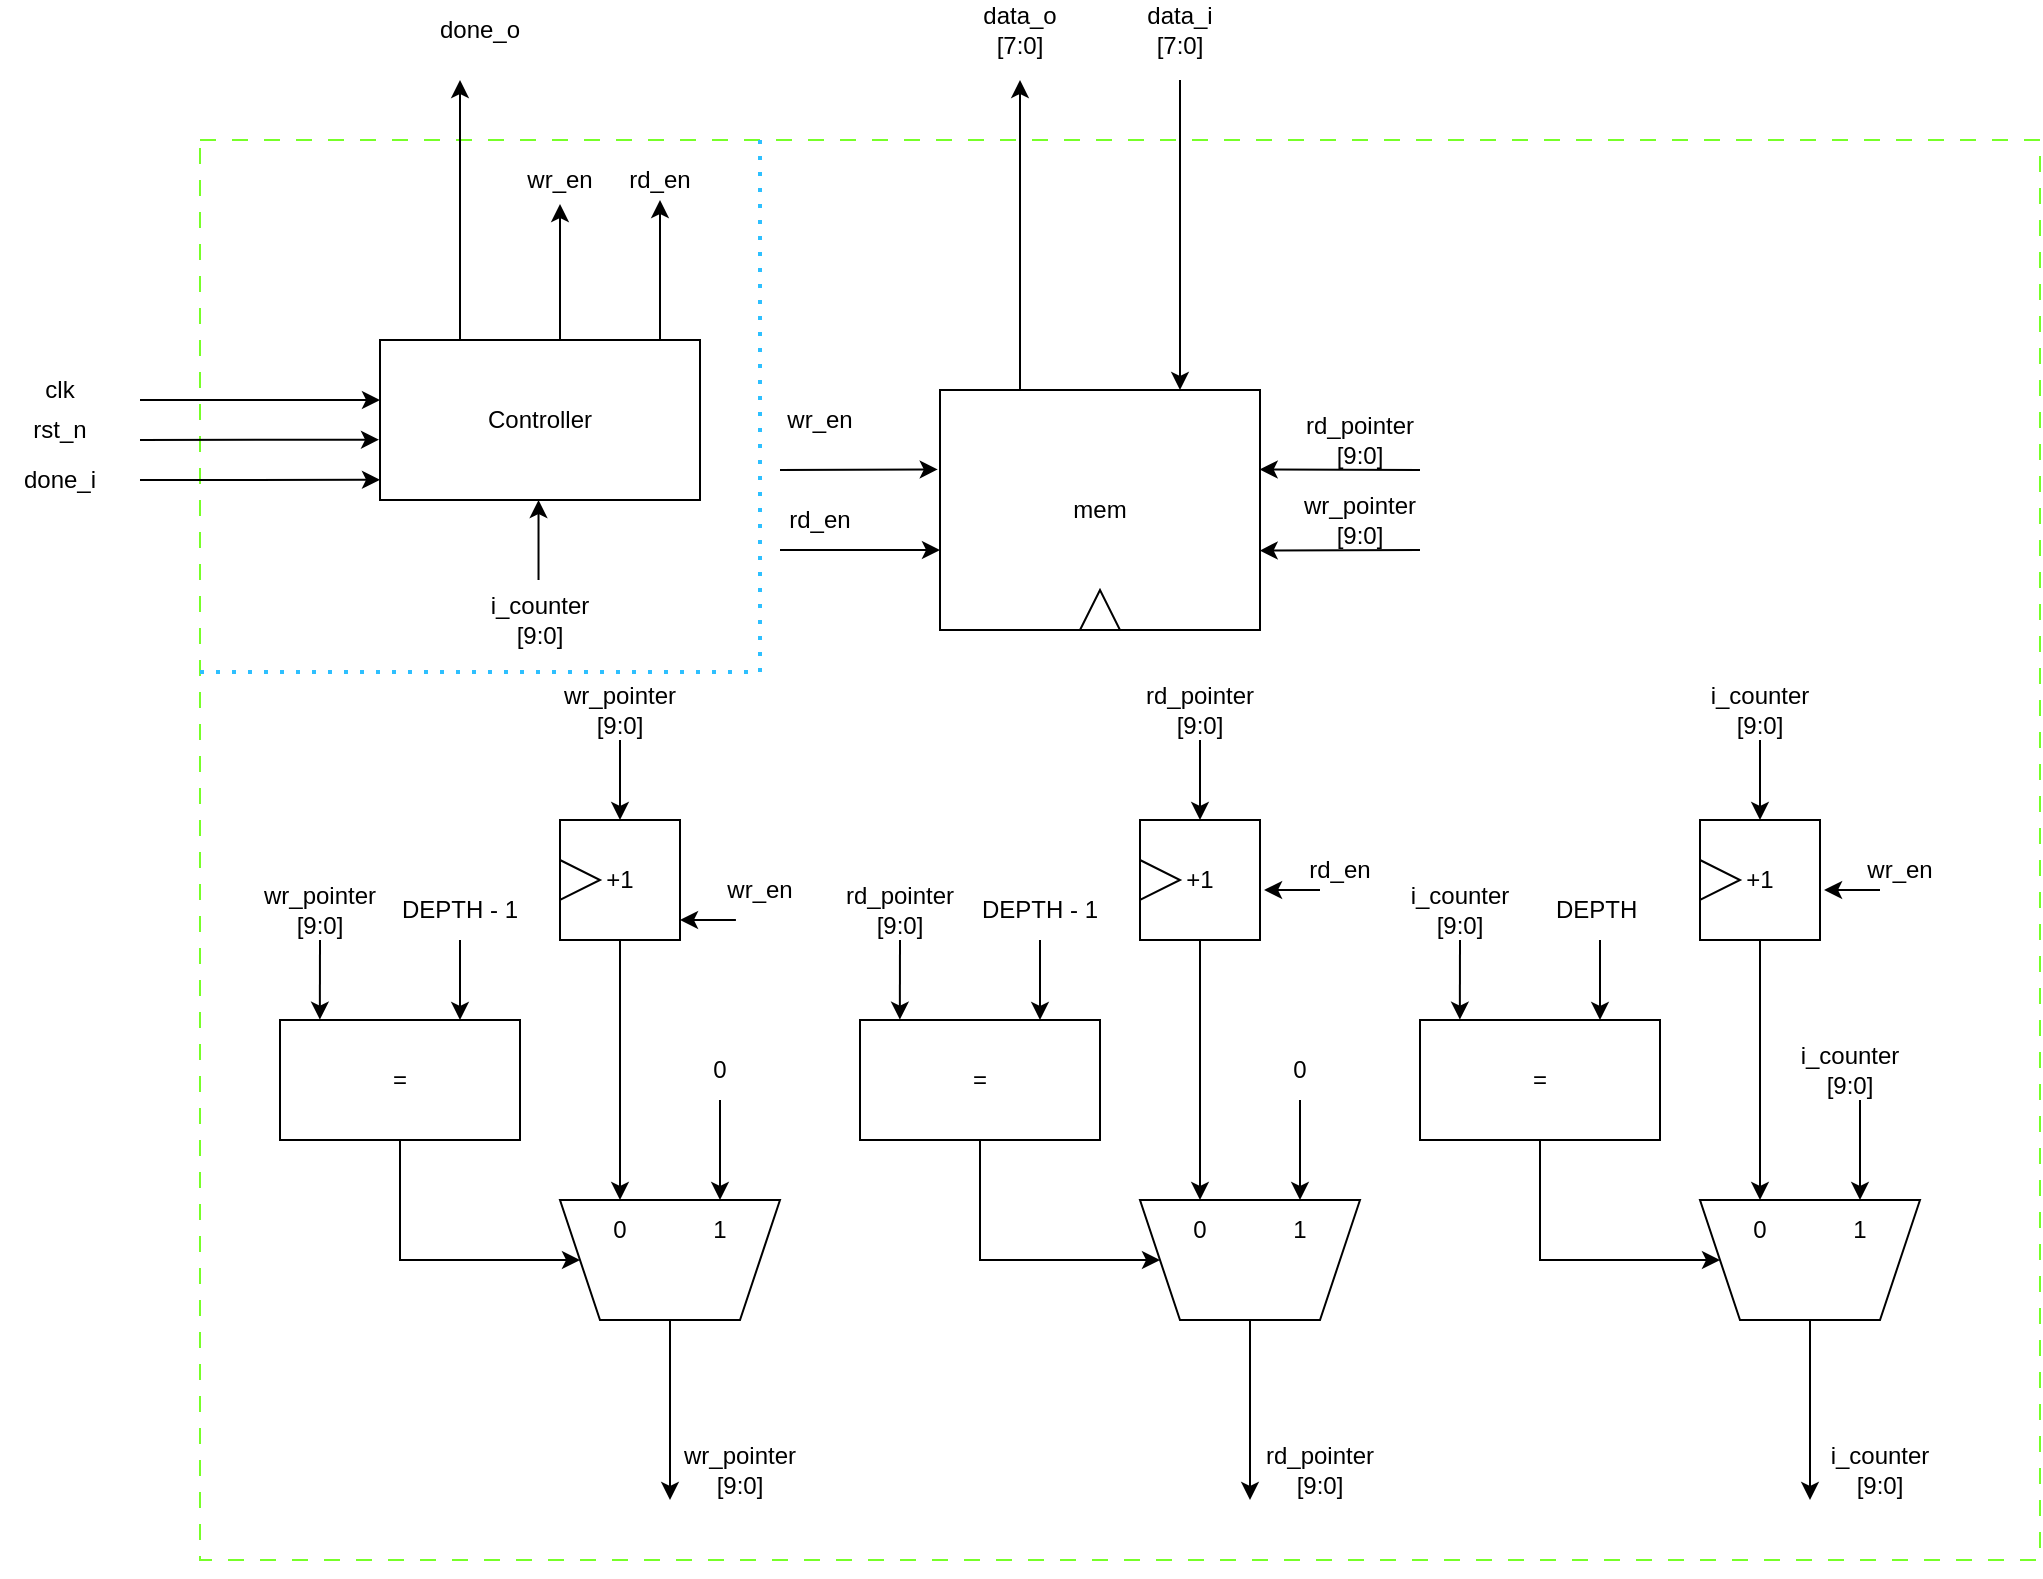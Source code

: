 <mxfile version="25.0.3">
  <diagram name="Page-1" id="U95p6Cpx4X8_NTuBjeX-">
    <mxGraphModel dx="1900" dy="530" grid="1" gridSize="10" guides="1" tooltips="1" connect="1" arrows="1" fold="1" page="1" pageScale="1" pageWidth="850" pageHeight="1100" math="0" shadow="0">
      <root>
        <mxCell id="0" />
        <mxCell id="1" parent="0" />
        <mxCell id="Qpi3XrH6rghNJpr6q4uD-12" value="" style="rounded=0;whiteSpace=wrap;html=1;strokeColor=#77FF29;dashed=1;dashPattern=8 8;" parent="1" vertex="1">
          <mxGeometry x="70" y="310" width="920" height="710" as="geometry" />
        </mxCell>
        <mxCell id="hZhW2IzUP-VDz9tQ_r6S-1" value="mem" style="rounded=0;whiteSpace=wrap;html=1;" parent="1" vertex="1">
          <mxGeometry x="440" y="435" width="160" height="120" as="geometry" />
        </mxCell>
        <mxCell id="hZhW2IzUP-VDz9tQ_r6S-6" value="" style="endArrow=classic;html=1;rounded=0;entryX=0;entryY=0.375;entryDx=0;entryDy=0;entryPerimeter=0;" parent="1" target="hZhW2IzUP-VDz9tQ_r6S-8" edge="1">
          <mxGeometry width="50" height="50" relative="1" as="geometry">
            <mxPoint x="40" y="440" as="sourcePoint" />
            <mxPoint x="160" y="440" as="targetPoint" />
          </mxGeometry>
        </mxCell>
        <mxCell id="hZhW2IzUP-VDz9tQ_r6S-8" value="Controller" style="rounded=0;whiteSpace=wrap;html=1;" parent="1" vertex="1">
          <mxGeometry x="160" y="410" width="160" height="80" as="geometry" />
        </mxCell>
        <mxCell id="hZhW2IzUP-VDz9tQ_r6S-9" value="" style="endArrow=classic;html=1;rounded=0;entryX=-0.003;entryY=0.623;entryDx=0;entryDy=0;entryPerimeter=0;" parent="1" target="hZhW2IzUP-VDz9tQ_r6S-8" edge="1">
          <mxGeometry width="50" height="50" relative="1" as="geometry">
            <mxPoint x="40" y="460" as="sourcePoint" />
            <mxPoint x="70" y="470" as="targetPoint" />
          </mxGeometry>
        </mxCell>
        <mxCell id="hZhW2IzUP-VDz9tQ_r6S-10" value="" style="endArrow=classic;html=1;rounded=0;entryX=-0.003;entryY=0.623;entryDx=0;entryDy=0;entryPerimeter=0;" parent="1" edge="1">
          <mxGeometry width="50" height="50" relative="1" as="geometry">
            <mxPoint x="40" y="480" as="sourcePoint" />
            <mxPoint x="160" y="479.89" as="targetPoint" />
          </mxGeometry>
        </mxCell>
        <mxCell id="hZhW2IzUP-VDz9tQ_r6S-11" value="clk" style="text;html=1;align=center;verticalAlign=middle;whiteSpace=wrap;rounded=0;" parent="1" vertex="1">
          <mxGeometry x="-30" y="420" width="60" height="30" as="geometry" />
        </mxCell>
        <mxCell id="hZhW2IzUP-VDz9tQ_r6S-12" value="rst_n" style="text;html=1;align=center;verticalAlign=middle;whiteSpace=wrap;rounded=0;" parent="1" vertex="1">
          <mxGeometry x="-30" y="440" width="60" height="30" as="geometry" />
        </mxCell>
        <mxCell id="hZhW2IzUP-VDz9tQ_r6S-13" value="done_i" style="text;html=1;align=center;verticalAlign=middle;whiteSpace=wrap;rounded=0;" parent="1" vertex="1">
          <mxGeometry x="-30" y="465" width="60" height="30" as="geometry" />
        </mxCell>
        <mxCell id="hZhW2IzUP-VDz9tQ_r6S-15" value="" style="endArrow=classic;html=1;rounded=0;exitX=0.875;exitY=0;exitDx=0;exitDy=0;exitPerimeter=0;" parent="1" source="hZhW2IzUP-VDz9tQ_r6S-8" edge="1">
          <mxGeometry width="50" height="50" relative="1" as="geometry">
            <mxPoint x="300" y="408" as="sourcePoint" />
            <mxPoint x="300" y="340" as="targetPoint" />
          </mxGeometry>
        </mxCell>
        <mxCell id="hZhW2IzUP-VDz9tQ_r6S-16" value="" style="endArrow=classic;html=1;rounded=0;exitX=0.877;exitY=-0.024;exitDx=0;exitDy=0;exitPerimeter=0;" parent="1" edge="1">
          <mxGeometry width="50" height="50" relative="1" as="geometry">
            <mxPoint x="250" y="410" as="sourcePoint" />
            <mxPoint x="250" y="342" as="targetPoint" />
          </mxGeometry>
        </mxCell>
        <mxCell id="hZhW2IzUP-VDz9tQ_r6S-17" value="" style="endArrow=classic;html=1;rounded=0;exitX=0.877;exitY=-0.024;exitDx=0;exitDy=0;exitPerimeter=0;" parent="1" edge="1">
          <mxGeometry width="50" height="50" relative="1" as="geometry">
            <mxPoint x="200" y="410" as="sourcePoint" />
            <mxPoint x="200" y="280" as="targetPoint" />
          </mxGeometry>
        </mxCell>
        <mxCell id="hZhW2IzUP-VDz9tQ_r6S-18" value="done_o" style="text;html=1;align=center;verticalAlign=middle;whiteSpace=wrap;rounded=0;" parent="1" vertex="1">
          <mxGeometry x="180" y="240" width="60" height="30" as="geometry" />
        </mxCell>
        <mxCell id="hZhW2IzUP-VDz9tQ_r6S-19" value="wr_en" style="text;html=1;align=center;verticalAlign=middle;whiteSpace=wrap;rounded=0;" parent="1" vertex="1">
          <mxGeometry x="220" y="320" width="60" height="20" as="geometry" />
        </mxCell>
        <mxCell id="hZhW2IzUP-VDz9tQ_r6S-20" value="rd_en" style="text;html=1;align=center;verticalAlign=middle;whiteSpace=wrap;rounded=0;" parent="1" vertex="1">
          <mxGeometry x="270" y="320" width="60" height="20" as="geometry" />
        </mxCell>
        <mxCell id="hZhW2IzUP-VDz9tQ_r6S-21" value="" style="endArrow=classic;html=1;rounded=0;entryX=0.75;entryY=0;entryDx=0;entryDy=0;" parent="1" target="hZhW2IzUP-VDz9tQ_r6S-1" edge="1">
          <mxGeometry width="50" height="50" relative="1" as="geometry">
            <mxPoint x="560" y="280" as="sourcePoint" />
            <mxPoint x="532.381" y="235.003" as="targetPoint" />
          </mxGeometry>
        </mxCell>
        <mxCell id="hZhW2IzUP-VDz9tQ_r6S-22" value="data_i [7:0]" style="text;html=1;align=center;verticalAlign=middle;whiteSpace=wrap;rounded=0;" parent="1" vertex="1">
          <mxGeometry x="530" y="240" width="60" height="30" as="geometry" />
        </mxCell>
        <mxCell id="hZhW2IzUP-VDz9tQ_r6S-24" value="" style="endArrow=classic;html=1;rounded=0;entryX=-0.007;entryY=0.331;entryDx=0;entryDy=0;entryPerimeter=0;" parent="1" target="hZhW2IzUP-VDz9tQ_r6S-1" edge="1">
          <mxGeometry width="50" height="50" relative="1" as="geometry">
            <mxPoint x="360" y="475" as="sourcePoint" />
            <mxPoint x="430" y="420" as="targetPoint" />
          </mxGeometry>
        </mxCell>
        <mxCell id="hZhW2IzUP-VDz9tQ_r6S-25" value="wr_en" style="text;html=1;align=center;verticalAlign=middle;whiteSpace=wrap;rounded=0;" parent="1" vertex="1">
          <mxGeometry x="350" y="435" width="60" height="30" as="geometry" />
        </mxCell>
        <mxCell id="hZhW2IzUP-VDz9tQ_r6S-26" value="" style="endArrow=classic;html=1;rounded=0;" parent="1" edge="1">
          <mxGeometry width="50" height="50" relative="1" as="geometry">
            <mxPoint x="360" y="515" as="sourcePoint" />
            <mxPoint x="440" y="515" as="targetPoint" />
          </mxGeometry>
        </mxCell>
        <mxCell id="hZhW2IzUP-VDz9tQ_r6S-27" value="rd_en" style="text;html=1;align=center;verticalAlign=middle;whiteSpace=wrap;rounded=0;" parent="1" vertex="1">
          <mxGeometry x="350" y="485" width="60" height="30" as="geometry" />
        </mxCell>
        <mxCell id="hZhW2IzUP-VDz9tQ_r6S-30" value="" style="endArrow=classic;html=1;rounded=0;entryX=0.999;entryY=0.331;entryDx=0;entryDy=0;entryPerimeter=0;" parent="1" target="hZhW2IzUP-VDz9tQ_r6S-1" edge="1">
          <mxGeometry width="50" height="50" relative="1" as="geometry">
            <mxPoint x="680" y="475" as="sourcePoint" />
            <mxPoint x="600" y="477" as="targetPoint" />
          </mxGeometry>
        </mxCell>
        <mxCell id="hZhW2IzUP-VDz9tQ_r6S-31" value="rd_pointer [9:0]" style="text;html=1;align=center;verticalAlign=middle;whiteSpace=wrap;rounded=0;" parent="1" vertex="1">
          <mxGeometry x="620" y="445" width="60" height="30" as="geometry" />
        </mxCell>
        <mxCell id="hZhW2IzUP-VDz9tQ_r6S-32" value="" style="endArrow=classic;html=1;rounded=0;entryX=0.999;entryY=0.669;entryDx=0;entryDy=0;entryPerimeter=0;" parent="1" target="hZhW2IzUP-VDz9tQ_r6S-1" edge="1">
          <mxGeometry width="50" height="50" relative="1" as="geometry">
            <mxPoint x="680" y="515" as="sourcePoint" />
            <mxPoint x="710" y="535" as="targetPoint" />
          </mxGeometry>
        </mxCell>
        <mxCell id="hZhW2IzUP-VDz9tQ_r6S-33" value="wr_pointer [9:0]" style="text;html=1;align=center;verticalAlign=middle;whiteSpace=wrap;rounded=0;" parent="1" vertex="1">
          <mxGeometry x="620" y="485" width="60" height="30" as="geometry" />
        </mxCell>
        <mxCell id="hZhW2IzUP-VDz9tQ_r6S-37" value="=" style="rounded=0;whiteSpace=wrap;html=1;" parent="1" vertex="1">
          <mxGeometry x="110" y="750" width="120" height="60" as="geometry" />
        </mxCell>
        <mxCell id="hZhW2IzUP-VDz9tQ_r6S-38" value="" style="endArrow=classic;html=1;rounded=0;entryX=0.166;entryY=-0.003;entryDx=0;entryDy=0;entryPerimeter=0;" parent="1" target="hZhW2IzUP-VDz9tQ_r6S-37" edge="1">
          <mxGeometry width="50" height="50" relative="1" as="geometry">
            <mxPoint x="130" y="710" as="sourcePoint" />
            <mxPoint x="140" y="670" as="targetPoint" />
          </mxGeometry>
        </mxCell>
        <mxCell id="hZhW2IzUP-VDz9tQ_r6S-39" value="wr_pointer [9:0]" style="text;html=1;align=center;verticalAlign=middle;whiteSpace=wrap;rounded=0;" parent="1" vertex="1">
          <mxGeometry x="100" y="680" width="60" height="30" as="geometry" />
        </mxCell>
        <mxCell id="hZhW2IzUP-VDz9tQ_r6S-41" value="" style="endArrow=classic;html=1;rounded=0;entryX=0.166;entryY=-0.003;entryDx=0;entryDy=0;entryPerimeter=0;" parent="1" edge="1">
          <mxGeometry width="50" height="50" relative="1" as="geometry">
            <mxPoint x="200" y="710" as="sourcePoint" />
            <mxPoint x="200" y="750" as="targetPoint" />
          </mxGeometry>
        </mxCell>
        <mxCell id="hZhW2IzUP-VDz9tQ_r6S-42" value="DEPTH - 1" style="text;html=1;align=center;verticalAlign=middle;whiteSpace=wrap;rounded=0;" parent="1" vertex="1">
          <mxGeometry x="170" y="680" width="60" height="30" as="geometry" />
        </mxCell>
        <mxCell id="hZhW2IzUP-VDz9tQ_r6S-43" value="" style="endArrow=classic;html=1;rounded=0;exitX=0.5;exitY=1;exitDx=0;exitDy=0;entryX=1;entryY=0.5;entryDx=0;entryDy=0;" parent="1" source="hZhW2IzUP-VDz9tQ_r6S-37" target="hZhW2IzUP-VDz9tQ_r6S-48" edge="1">
          <mxGeometry width="50" height="50" relative="1" as="geometry">
            <mxPoint x="160" y="870" as="sourcePoint" />
            <mxPoint x="170" y="860" as="targetPoint" />
            <Array as="points">
              <mxPoint x="170" y="870" />
            </Array>
          </mxGeometry>
        </mxCell>
        <mxCell id="hZhW2IzUP-VDz9tQ_r6S-44" value="" style="triangle;whiteSpace=wrap;html=1;direction=north;" parent="1" vertex="1">
          <mxGeometry x="510" y="535" width="20" height="20" as="geometry" />
        </mxCell>
        <mxCell id="hZhW2IzUP-VDz9tQ_r6S-48" value="" style="shape=trapezoid;perimeter=trapezoidPerimeter;whiteSpace=wrap;html=1;fixedSize=1;rotation=180;" parent="1" vertex="1">
          <mxGeometry x="250" y="840" width="110" height="60" as="geometry" />
        </mxCell>
        <mxCell id="hZhW2IzUP-VDz9tQ_r6S-49" value="0" style="text;html=1;align=center;verticalAlign=middle;whiteSpace=wrap;rounded=0;" parent="1" vertex="1">
          <mxGeometry x="250" y="840" width="60" height="30" as="geometry" />
        </mxCell>
        <mxCell id="hZhW2IzUP-VDz9tQ_r6S-50" value="1" style="text;html=1;align=center;verticalAlign=middle;whiteSpace=wrap;rounded=0;" parent="1" vertex="1">
          <mxGeometry x="300" y="840" width="60" height="30" as="geometry" />
        </mxCell>
        <mxCell id="hZhW2IzUP-VDz9tQ_r6S-51" value="" style="endArrow=classic;html=1;rounded=0;entryX=0.5;entryY=0;entryDx=0;entryDy=0;" parent="1" target="hZhW2IzUP-VDz9tQ_r6S-50" edge="1">
          <mxGeometry width="50" height="50" relative="1" as="geometry">
            <mxPoint x="330" y="790" as="sourcePoint" />
            <mxPoint x="400" y="755" as="targetPoint" />
          </mxGeometry>
        </mxCell>
        <mxCell id="hZhW2IzUP-VDz9tQ_r6S-52" value="" style="endArrow=classic;html=1;rounded=0;entryX=0.5;entryY=0;entryDx=0;entryDy=0;exitX=0.5;exitY=1;exitDx=0;exitDy=0;" parent="1" source="hZhW2IzUP-VDz9tQ_r6S-55" target="hZhW2IzUP-VDz9tQ_r6S-49" edge="1">
          <mxGeometry width="50" height="50" relative="1" as="geometry">
            <mxPoint x="270" y="710" as="sourcePoint" />
            <mxPoint x="295" y="720" as="targetPoint" />
          </mxGeometry>
        </mxCell>
        <mxCell id="hZhW2IzUP-VDz9tQ_r6S-53" value="0" style="text;html=1;align=center;verticalAlign=middle;whiteSpace=wrap;rounded=0;" parent="1" vertex="1">
          <mxGeometry x="300" y="760" width="60" height="30" as="geometry" />
        </mxCell>
        <mxCell id="hZhW2IzUP-VDz9tQ_r6S-54" value="" style="endArrow=classic;html=1;rounded=0;exitX=0.5;exitY=0;exitDx=0;exitDy=0;" parent="1" source="hZhW2IzUP-VDz9tQ_r6S-48" edge="1">
          <mxGeometry width="50" height="50" relative="1" as="geometry">
            <mxPoint x="330" y="990" as="sourcePoint" />
            <mxPoint x="305" y="990" as="targetPoint" />
          </mxGeometry>
        </mxCell>
        <mxCell id="hZhW2IzUP-VDz9tQ_r6S-55" value="+1" style="rounded=0;whiteSpace=wrap;html=1;" parent="1" vertex="1">
          <mxGeometry x="250" y="650" width="60" height="60" as="geometry" />
        </mxCell>
        <mxCell id="hZhW2IzUP-VDz9tQ_r6S-56" value="" style="triangle;whiteSpace=wrap;html=1;" parent="1" vertex="1">
          <mxGeometry x="250" y="670" width="20" height="20" as="geometry" />
        </mxCell>
        <mxCell id="hZhW2IzUP-VDz9tQ_r6S-57" value="" style="endArrow=classic;html=1;rounded=0;entryX=1.034;entryY=0.583;entryDx=0;entryDy=0;entryPerimeter=0;" parent="1" edge="1">
          <mxGeometry width="50" height="50" relative="1" as="geometry">
            <mxPoint x="337.96" y="700.02" as="sourcePoint" />
            <mxPoint x="310.0" y="700" as="targetPoint" />
          </mxGeometry>
        </mxCell>
        <mxCell id="hZhW2IzUP-VDz9tQ_r6S-58" value="wr_en" style="text;html=1;align=center;verticalAlign=middle;whiteSpace=wrap;rounded=0;" parent="1" vertex="1">
          <mxGeometry x="320" y="670" width="60" height="30" as="geometry" />
        </mxCell>
        <mxCell id="hZhW2IzUP-VDz9tQ_r6S-60" value="" style="endArrow=classic;html=1;rounded=0;entryX=0.166;entryY=-0.003;entryDx=0;entryDy=0;entryPerimeter=0;" parent="1" edge="1">
          <mxGeometry width="50" height="50" relative="1" as="geometry">
            <mxPoint x="280" y="610" as="sourcePoint" />
            <mxPoint x="280" y="650" as="targetPoint" />
          </mxGeometry>
        </mxCell>
        <mxCell id="hZhW2IzUP-VDz9tQ_r6S-61" value="wr_pointer [9:0]" style="text;html=1;align=center;verticalAlign=middle;whiteSpace=wrap;rounded=0;" parent="1" vertex="1">
          <mxGeometry x="250" y="580" width="60" height="30" as="geometry" />
        </mxCell>
        <mxCell id="hZhW2IzUP-VDz9tQ_r6S-63" value="wr_pointer [9:0]" style="text;html=1;align=center;verticalAlign=middle;whiteSpace=wrap;rounded=0;" parent="1" vertex="1">
          <mxGeometry x="310" y="960" width="60" height="30" as="geometry" />
        </mxCell>
        <mxCell id="hZhW2IzUP-VDz9tQ_r6S-64" value="=" style="rounded=0;whiteSpace=wrap;html=1;" parent="1" vertex="1">
          <mxGeometry x="400" y="750" width="120" height="60" as="geometry" />
        </mxCell>
        <mxCell id="hZhW2IzUP-VDz9tQ_r6S-65" value="" style="endArrow=classic;html=1;rounded=0;entryX=0.166;entryY=-0.003;entryDx=0;entryDy=0;entryPerimeter=0;" parent="1" target="hZhW2IzUP-VDz9tQ_r6S-64" edge="1">
          <mxGeometry width="50" height="50" relative="1" as="geometry">
            <mxPoint x="420" y="710" as="sourcePoint" />
            <mxPoint x="430" y="670" as="targetPoint" />
          </mxGeometry>
        </mxCell>
        <mxCell id="hZhW2IzUP-VDz9tQ_r6S-66" value="rd_pointer [9:0]" style="text;html=1;align=center;verticalAlign=middle;whiteSpace=wrap;rounded=0;" parent="1" vertex="1">
          <mxGeometry x="390" y="680" width="60" height="30" as="geometry" />
        </mxCell>
        <mxCell id="hZhW2IzUP-VDz9tQ_r6S-67" value="" style="endArrow=classic;html=1;rounded=0;entryX=0.166;entryY=-0.003;entryDx=0;entryDy=0;entryPerimeter=0;" parent="1" edge="1">
          <mxGeometry width="50" height="50" relative="1" as="geometry">
            <mxPoint x="490" y="710" as="sourcePoint" />
            <mxPoint x="490" y="750" as="targetPoint" />
          </mxGeometry>
        </mxCell>
        <mxCell id="hZhW2IzUP-VDz9tQ_r6S-68" value="DEPTH - 1" style="text;html=1;align=center;verticalAlign=middle;whiteSpace=wrap;rounded=0;" parent="1" vertex="1">
          <mxGeometry x="460" y="680" width="60" height="30" as="geometry" />
        </mxCell>
        <mxCell id="hZhW2IzUP-VDz9tQ_r6S-69" value="" style="endArrow=classic;html=1;rounded=0;exitX=0.5;exitY=1;exitDx=0;exitDy=0;entryX=1;entryY=0.5;entryDx=0;entryDy=0;" parent="1" source="hZhW2IzUP-VDz9tQ_r6S-64" target="hZhW2IzUP-VDz9tQ_r6S-70" edge="1">
          <mxGeometry width="50" height="50" relative="1" as="geometry">
            <mxPoint x="450" y="870" as="sourcePoint" />
            <mxPoint x="460" y="860" as="targetPoint" />
            <Array as="points">
              <mxPoint x="460" y="870" />
            </Array>
          </mxGeometry>
        </mxCell>
        <mxCell id="hZhW2IzUP-VDz9tQ_r6S-70" value="" style="shape=trapezoid;perimeter=trapezoidPerimeter;whiteSpace=wrap;html=1;fixedSize=1;rotation=180;" parent="1" vertex="1">
          <mxGeometry x="540" y="840" width="110" height="60" as="geometry" />
        </mxCell>
        <mxCell id="hZhW2IzUP-VDz9tQ_r6S-71" value="0" style="text;html=1;align=center;verticalAlign=middle;whiteSpace=wrap;rounded=0;" parent="1" vertex="1">
          <mxGeometry x="540" y="840" width="60" height="30" as="geometry" />
        </mxCell>
        <mxCell id="hZhW2IzUP-VDz9tQ_r6S-72" value="1" style="text;html=1;align=center;verticalAlign=middle;whiteSpace=wrap;rounded=0;" parent="1" vertex="1">
          <mxGeometry x="590" y="840" width="60" height="30" as="geometry" />
        </mxCell>
        <mxCell id="hZhW2IzUP-VDz9tQ_r6S-73" value="" style="endArrow=classic;html=1;rounded=0;entryX=0.5;entryY=0;entryDx=0;entryDy=0;" parent="1" target="hZhW2IzUP-VDz9tQ_r6S-72" edge="1">
          <mxGeometry width="50" height="50" relative="1" as="geometry">
            <mxPoint x="620" y="790" as="sourcePoint" />
            <mxPoint x="690" y="755" as="targetPoint" />
          </mxGeometry>
        </mxCell>
        <mxCell id="hZhW2IzUP-VDz9tQ_r6S-74" value="" style="endArrow=classic;html=1;rounded=0;entryX=0.5;entryY=0;entryDx=0;entryDy=0;exitX=0.5;exitY=1;exitDx=0;exitDy=0;" parent="1" source="hZhW2IzUP-VDz9tQ_r6S-77" target="hZhW2IzUP-VDz9tQ_r6S-71" edge="1">
          <mxGeometry width="50" height="50" relative="1" as="geometry">
            <mxPoint x="560" y="710" as="sourcePoint" />
            <mxPoint x="585" y="720" as="targetPoint" />
          </mxGeometry>
        </mxCell>
        <mxCell id="hZhW2IzUP-VDz9tQ_r6S-75" value="0" style="text;html=1;align=center;verticalAlign=middle;whiteSpace=wrap;rounded=0;" parent="1" vertex="1">
          <mxGeometry x="590" y="760" width="60" height="30" as="geometry" />
        </mxCell>
        <mxCell id="hZhW2IzUP-VDz9tQ_r6S-76" value="" style="endArrow=classic;html=1;rounded=0;exitX=0.5;exitY=0;exitDx=0;exitDy=0;" parent="1" source="hZhW2IzUP-VDz9tQ_r6S-70" edge="1">
          <mxGeometry width="50" height="50" relative="1" as="geometry">
            <mxPoint x="620" y="990" as="sourcePoint" />
            <mxPoint x="595" y="990" as="targetPoint" />
          </mxGeometry>
        </mxCell>
        <mxCell id="hZhW2IzUP-VDz9tQ_r6S-77" value="+1" style="rounded=0;whiteSpace=wrap;html=1;" parent="1" vertex="1">
          <mxGeometry x="540" y="650" width="60" height="60" as="geometry" />
        </mxCell>
        <mxCell id="hZhW2IzUP-VDz9tQ_r6S-78" value="" style="triangle;whiteSpace=wrap;html=1;" parent="1" vertex="1">
          <mxGeometry x="540" y="670" width="20" height="20" as="geometry" />
        </mxCell>
        <mxCell id="hZhW2IzUP-VDz9tQ_r6S-79" value="" style="endArrow=classic;html=1;rounded=0;entryX=1.034;entryY=0.583;entryDx=0;entryDy=0;entryPerimeter=0;" parent="1" target="hZhW2IzUP-VDz9tQ_r6S-77" edge="1">
          <mxGeometry width="50" height="50" relative="1" as="geometry">
            <mxPoint x="630" y="685" as="sourcePoint" />
            <mxPoint x="680" y="680" as="targetPoint" />
          </mxGeometry>
        </mxCell>
        <mxCell id="hZhW2IzUP-VDz9tQ_r6S-80" value="rd_en" style="text;html=1;align=center;verticalAlign=middle;whiteSpace=wrap;rounded=0;" parent="1" vertex="1">
          <mxGeometry x="610" y="660" width="60" height="30" as="geometry" />
        </mxCell>
        <mxCell id="hZhW2IzUP-VDz9tQ_r6S-81" value="" style="endArrow=classic;html=1;rounded=0;entryX=0.166;entryY=-0.003;entryDx=0;entryDy=0;entryPerimeter=0;" parent="1" edge="1">
          <mxGeometry width="50" height="50" relative="1" as="geometry">
            <mxPoint x="570" y="610" as="sourcePoint" />
            <mxPoint x="570" y="650" as="targetPoint" />
          </mxGeometry>
        </mxCell>
        <mxCell id="hZhW2IzUP-VDz9tQ_r6S-82" value="rd_pointer [9:0]" style="text;html=1;align=center;verticalAlign=middle;whiteSpace=wrap;rounded=0;" parent="1" vertex="1">
          <mxGeometry x="540" y="580" width="60" height="30" as="geometry" />
        </mxCell>
        <mxCell id="hZhW2IzUP-VDz9tQ_r6S-83" value="rd_pointer [9:0]" style="text;html=1;align=center;verticalAlign=middle;whiteSpace=wrap;rounded=0;" parent="1" vertex="1">
          <mxGeometry x="600" y="960" width="60" height="30" as="geometry" />
        </mxCell>
        <mxCell id="hZhW2IzUP-VDz9tQ_r6S-85" value="" style="endArrow=none;dashed=1;html=1;dashPattern=1 3;strokeWidth=2;rounded=0;strokeColor=#2EC0FF;" parent="1" edge="1">
          <mxGeometry width="50" height="50" relative="1" as="geometry">
            <mxPoint x="70" y="576" as="sourcePoint" />
            <mxPoint x="350" y="310" as="targetPoint" />
            <Array as="points">
              <mxPoint x="350" y="576" />
            </Array>
          </mxGeometry>
        </mxCell>
        <mxCell id="hZhW2IzUP-VDz9tQ_r6S-86" value="" style="endArrow=classic;html=1;rounded=0;exitX=0.25;exitY=0;exitDx=0;exitDy=0;" parent="1" source="hZhW2IzUP-VDz9tQ_r6S-1" edge="1">
          <mxGeometry width="50" height="50" relative="1" as="geometry">
            <mxPoint x="496" y="435.0" as="sourcePoint" />
            <mxPoint x="480" y="280" as="targetPoint" />
          </mxGeometry>
        </mxCell>
        <mxCell id="hZhW2IzUP-VDz9tQ_r6S-87" value="data_o [7:0]" style="text;html=1;align=center;verticalAlign=middle;whiteSpace=wrap;rounded=0;" parent="1" vertex="1">
          <mxGeometry x="450" y="240" width="60" height="30" as="geometry" />
        </mxCell>
        <mxCell id="hZhW2IzUP-VDz9tQ_r6S-90" value="" style="endArrow=classic;html=1;rounded=0;" parent="1" edge="1">
          <mxGeometry width="50" height="50" relative="1" as="geometry">
            <mxPoint x="239.26" y="530" as="sourcePoint" />
            <mxPoint x="239.26" y="490" as="targetPoint" />
          </mxGeometry>
        </mxCell>
        <mxCell id="hZhW2IzUP-VDz9tQ_r6S-94" value="=" style="rounded=0;whiteSpace=wrap;html=1;" parent="1" vertex="1">
          <mxGeometry x="680" y="750" width="120" height="60" as="geometry" />
        </mxCell>
        <mxCell id="hZhW2IzUP-VDz9tQ_r6S-95" value="" style="endArrow=classic;html=1;rounded=0;entryX=0.166;entryY=-0.003;entryDx=0;entryDy=0;entryPerimeter=0;" parent="1" target="hZhW2IzUP-VDz9tQ_r6S-94" edge="1">
          <mxGeometry width="50" height="50" relative="1" as="geometry">
            <mxPoint x="700" y="710" as="sourcePoint" />
            <mxPoint x="710" y="670" as="targetPoint" />
          </mxGeometry>
        </mxCell>
        <mxCell id="hZhW2IzUP-VDz9tQ_r6S-96" value="i_counter [9:0]" style="text;html=1;align=center;verticalAlign=middle;whiteSpace=wrap;rounded=0;" parent="1" vertex="1">
          <mxGeometry x="670" y="680" width="60" height="30" as="geometry" />
        </mxCell>
        <mxCell id="hZhW2IzUP-VDz9tQ_r6S-97" value="" style="endArrow=classic;html=1;rounded=0;entryX=0.166;entryY=-0.003;entryDx=0;entryDy=0;entryPerimeter=0;" parent="1" edge="1">
          <mxGeometry width="50" height="50" relative="1" as="geometry">
            <mxPoint x="770" y="710" as="sourcePoint" />
            <mxPoint x="770" y="750" as="targetPoint" />
          </mxGeometry>
        </mxCell>
        <mxCell id="hZhW2IzUP-VDz9tQ_r6S-98" value="DEPTH&amp;nbsp;" style="text;html=1;align=center;verticalAlign=middle;whiteSpace=wrap;rounded=0;" parent="1" vertex="1">
          <mxGeometry x="740" y="680" width="60" height="30" as="geometry" />
        </mxCell>
        <mxCell id="hZhW2IzUP-VDz9tQ_r6S-99" value="" style="endArrow=classic;html=1;rounded=0;exitX=0.5;exitY=1;exitDx=0;exitDy=0;entryX=1;entryY=0.5;entryDx=0;entryDy=0;" parent="1" source="hZhW2IzUP-VDz9tQ_r6S-94" target="hZhW2IzUP-VDz9tQ_r6S-100" edge="1">
          <mxGeometry width="50" height="50" relative="1" as="geometry">
            <mxPoint x="730" y="870" as="sourcePoint" />
            <mxPoint x="740" y="860" as="targetPoint" />
            <Array as="points">
              <mxPoint x="740" y="870" />
            </Array>
          </mxGeometry>
        </mxCell>
        <mxCell id="hZhW2IzUP-VDz9tQ_r6S-100" value="" style="shape=trapezoid;perimeter=trapezoidPerimeter;whiteSpace=wrap;html=1;fixedSize=1;rotation=180;" parent="1" vertex="1">
          <mxGeometry x="820" y="840" width="110" height="60" as="geometry" />
        </mxCell>
        <mxCell id="hZhW2IzUP-VDz9tQ_r6S-101" value="0" style="text;html=1;align=center;verticalAlign=middle;whiteSpace=wrap;rounded=0;" parent="1" vertex="1">
          <mxGeometry x="820" y="840" width="60" height="30" as="geometry" />
        </mxCell>
        <mxCell id="hZhW2IzUP-VDz9tQ_r6S-102" value="1" style="text;html=1;align=center;verticalAlign=middle;whiteSpace=wrap;rounded=0;" parent="1" vertex="1">
          <mxGeometry x="870" y="840" width="60" height="30" as="geometry" />
        </mxCell>
        <mxCell id="hZhW2IzUP-VDz9tQ_r6S-103" value="" style="endArrow=classic;html=1;rounded=0;entryX=0.5;entryY=0;entryDx=0;entryDy=0;" parent="1" target="hZhW2IzUP-VDz9tQ_r6S-102" edge="1">
          <mxGeometry width="50" height="50" relative="1" as="geometry">
            <mxPoint x="900" y="790" as="sourcePoint" />
            <mxPoint x="970" y="755" as="targetPoint" />
          </mxGeometry>
        </mxCell>
        <mxCell id="hZhW2IzUP-VDz9tQ_r6S-104" value="" style="endArrow=classic;html=1;rounded=0;entryX=0.5;entryY=0;entryDx=0;entryDy=0;exitX=0.5;exitY=1;exitDx=0;exitDy=0;" parent="1" source="hZhW2IzUP-VDz9tQ_r6S-107" target="hZhW2IzUP-VDz9tQ_r6S-101" edge="1">
          <mxGeometry width="50" height="50" relative="1" as="geometry">
            <mxPoint x="840" y="710" as="sourcePoint" />
            <mxPoint x="865" y="720" as="targetPoint" />
          </mxGeometry>
        </mxCell>
        <mxCell id="hZhW2IzUP-VDz9tQ_r6S-105" value="i_counter [9:0]" style="text;html=1;align=center;verticalAlign=middle;whiteSpace=wrap;rounded=0;" parent="1" vertex="1">
          <mxGeometry x="860" y="760" width="70" height="30" as="geometry" />
        </mxCell>
        <mxCell id="hZhW2IzUP-VDz9tQ_r6S-106" value="" style="endArrow=classic;html=1;rounded=0;exitX=0.5;exitY=0;exitDx=0;exitDy=0;" parent="1" source="hZhW2IzUP-VDz9tQ_r6S-100" edge="1">
          <mxGeometry width="50" height="50" relative="1" as="geometry">
            <mxPoint x="900" y="990" as="sourcePoint" />
            <mxPoint x="875" y="990" as="targetPoint" />
          </mxGeometry>
        </mxCell>
        <mxCell id="hZhW2IzUP-VDz9tQ_r6S-107" value="+1" style="rounded=0;whiteSpace=wrap;html=1;" parent="1" vertex="1">
          <mxGeometry x="820" y="650" width="60" height="60" as="geometry" />
        </mxCell>
        <mxCell id="hZhW2IzUP-VDz9tQ_r6S-108" value="" style="triangle;whiteSpace=wrap;html=1;" parent="1" vertex="1">
          <mxGeometry x="820" y="670" width="20" height="20" as="geometry" />
        </mxCell>
        <mxCell id="hZhW2IzUP-VDz9tQ_r6S-109" value="" style="endArrow=classic;html=1;rounded=0;entryX=1.034;entryY=0.583;entryDx=0;entryDy=0;entryPerimeter=0;" parent="1" target="hZhW2IzUP-VDz9tQ_r6S-107" edge="1">
          <mxGeometry width="50" height="50" relative="1" as="geometry">
            <mxPoint x="910" y="685" as="sourcePoint" />
            <mxPoint x="960" y="680" as="targetPoint" />
          </mxGeometry>
        </mxCell>
        <mxCell id="hZhW2IzUP-VDz9tQ_r6S-110" value="wr_en" style="text;html=1;align=center;verticalAlign=middle;whiteSpace=wrap;rounded=0;" parent="1" vertex="1">
          <mxGeometry x="890" y="660" width="60" height="30" as="geometry" />
        </mxCell>
        <mxCell id="hZhW2IzUP-VDz9tQ_r6S-111" value="" style="endArrow=classic;html=1;rounded=0;entryX=0.166;entryY=-0.003;entryDx=0;entryDy=0;entryPerimeter=0;" parent="1" edge="1">
          <mxGeometry width="50" height="50" relative="1" as="geometry">
            <mxPoint x="850" y="610" as="sourcePoint" />
            <mxPoint x="850" y="650" as="targetPoint" />
          </mxGeometry>
        </mxCell>
        <mxCell id="hZhW2IzUP-VDz9tQ_r6S-112" value="i_counter [9:0]" style="text;html=1;align=center;verticalAlign=middle;whiteSpace=wrap;rounded=0;" parent="1" vertex="1">
          <mxGeometry x="820" y="580" width="60" height="30" as="geometry" />
        </mxCell>
        <mxCell id="hZhW2IzUP-VDz9tQ_r6S-113" value="i_counter [9:0]" style="text;html=1;align=center;verticalAlign=middle;whiteSpace=wrap;rounded=0;" parent="1" vertex="1">
          <mxGeometry x="880" y="960" width="60" height="30" as="geometry" />
        </mxCell>
        <mxCell id="hZhW2IzUP-VDz9tQ_r6S-114" value="i_counter [9:0]" style="text;html=1;align=center;verticalAlign=middle;whiteSpace=wrap;rounded=0;" parent="1" vertex="1">
          <mxGeometry x="210" y="535" width="60" height="30" as="geometry" />
        </mxCell>
        <mxCell id="Qpi3XrH6rghNJpr6q4uD-13" style="edgeStyle=orthogonalEdgeStyle;rounded=0;orthogonalLoop=1;jettySize=auto;html=1;exitX=0.5;exitY=1;exitDx=0;exitDy=0;" parent="1" source="Qpi3XrH6rghNJpr6q4uD-12" target="Qpi3XrH6rghNJpr6q4uD-12" edge="1">
          <mxGeometry relative="1" as="geometry" />
        </mxCell>
      </root>
    </mxGraphModel>
  </diagram>
</mxfile>
